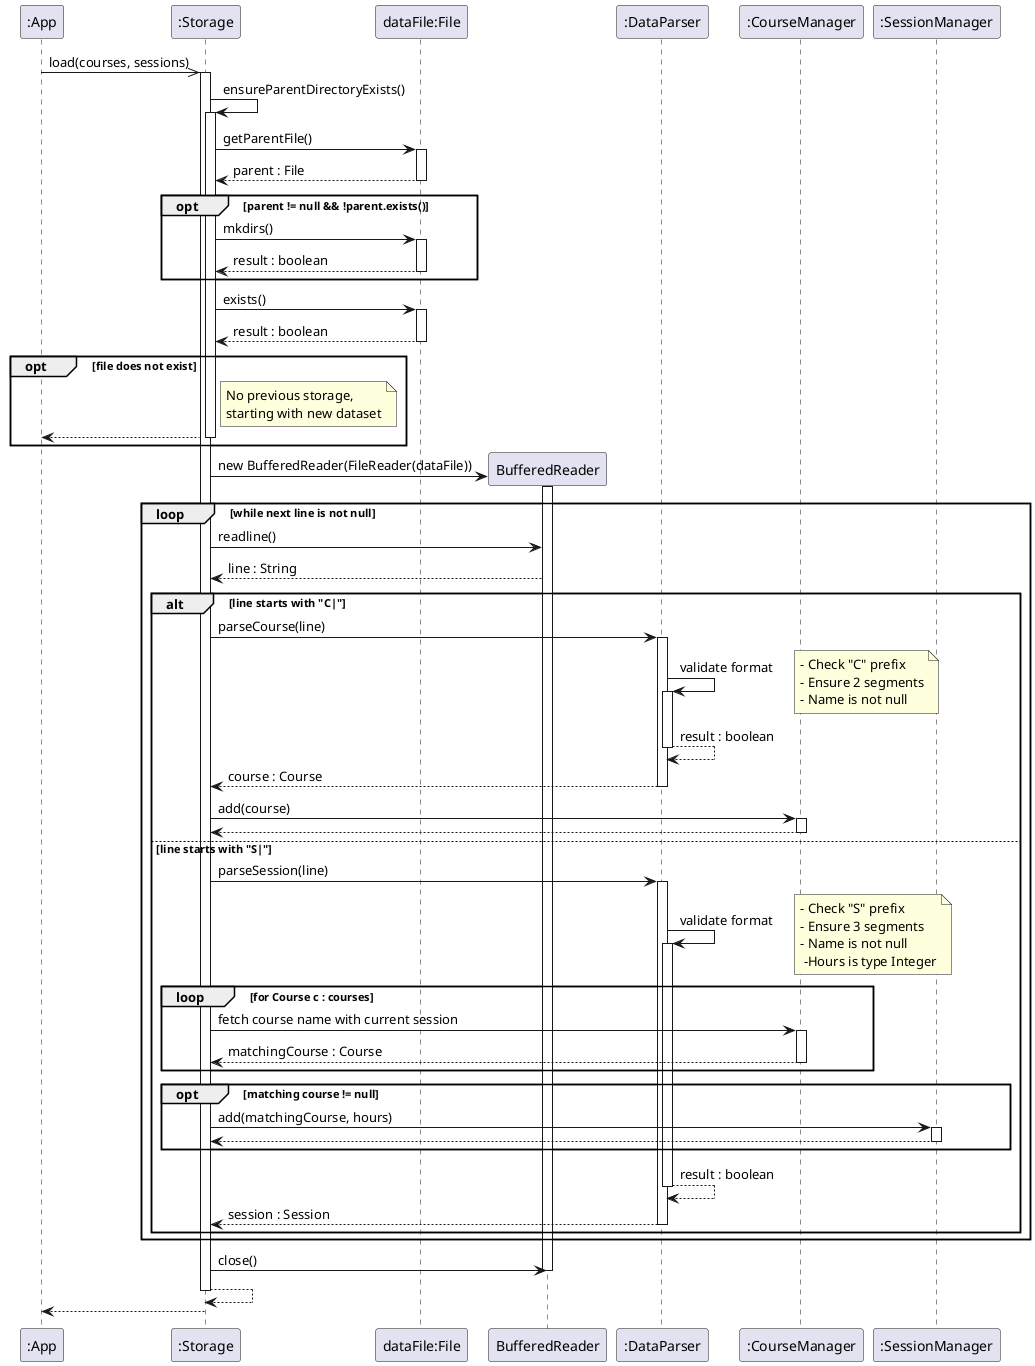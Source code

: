 @startuml
'https://plantuml.com/sequence-diagram

participant ":App" as App
participant ":Storage" as Storage
participant "dataFile:File" as File
participant "BufferedReader" as BR
participant ":DataParser" as Parser
participant ":CourseManager" as CM
participant ":SessionManager" as SM

App ->> Storage: load(courses, sessions)
activate Storage

Storage -> Storage: ensureParentDirectoryExists()
activate Storage

Storage -> File: getParentFile()
activate File

File --> Storage: parent : File
deactivate File

opt parent != null && !parent.exists()
    Storage -> File: mkdirs()
    activate File

    File --> Storage: result : boolean
    deactivate File
end

Storage -> File: exists()
activate File
File --> Storage: result : boolean
deactivate File

opt file does not exist
    note right of Storage: No previous storage,\nstarting with new dataset
    Storage --> App
    deactivate Storage
end

Storage -> BR**: new BufferedReader(FileReader(dataFile))
activate BR

loop while next line is not null
Storage -> BR: readline()
    BR --> Storage: line : String
    alt line starts with "C|"
        Storage -> Parser: parseCourse(line)
        activate Parser
        Parser -> Parser: validate format
        activate Parser

        note right: - Check "C" prefix\n- Ensure 2 segments\n- Name is not null
        Parser --> Parser: result : boolean
        deactivate Parser
        Parser --> Storage: course : Course
        deactivate Parser

        Storage -> CM: add(course)
        activate CM
        CM --> Storage
        deactivate CM

    else line starts with "S|"
        Storage -> Parser: parseSession(line)
        activate Parser
        Parser -> Parser: validate format
        activate Parser
        note right: - Check "S" prefix\n- Ensure 3 segments\n- Name is not null\n -Hours is type Integer

        loop for Course c : courses
        Storage -> CM: fetch course name with current session
        activate CM
        CM --> Storage: matchingCourse : Course
        deactivate CM
        end


        opt matching course != null
            Storage -> SM: add(matchingCourse, hours)
            activate SM
            SM --> Storage
            deactivate SM
        end

        Parser --> Parser: result : boolean
        deactivate Parser
        Parser --> Storage: session : Session
        deactivate Parser
    end
end

Storage -> BR: close()
deactivate BR
Storage --> Storage
deactivate Storage
Storage --> App
deactivate Storage


@enduml